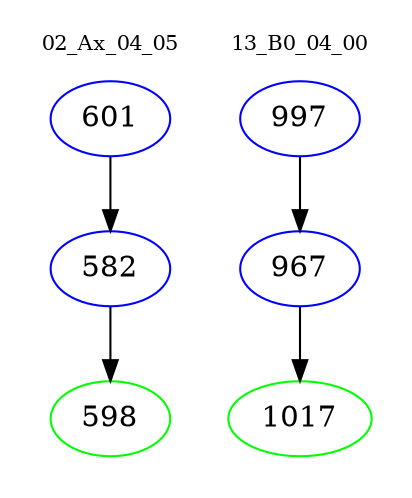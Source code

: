 digraph{
subgraph cluster_0 {
color = white
label = "02_Ax_04_05";
fontsize=10;
T0_601 [label="601", color="blue"]
T0_601 -> T0_582 [color="black"]
T0_582 [label="582", color="blue"]
T0_582 -> T0_598 [color="black"]
T0_598 [label="598", color="green"]
}
subgraph cluster_1 {
color = white
label = "13_B0_04_00";
fontsize=10;
T1_997 [label="997", color="blue"]
T1_997 -> T1_967 [color="black"]
T1_967 [label="967", color="blue"]
T1_967 -> T1_1017 [color="black"]
T1_1017 [label="1017", color="green"]
}
}
